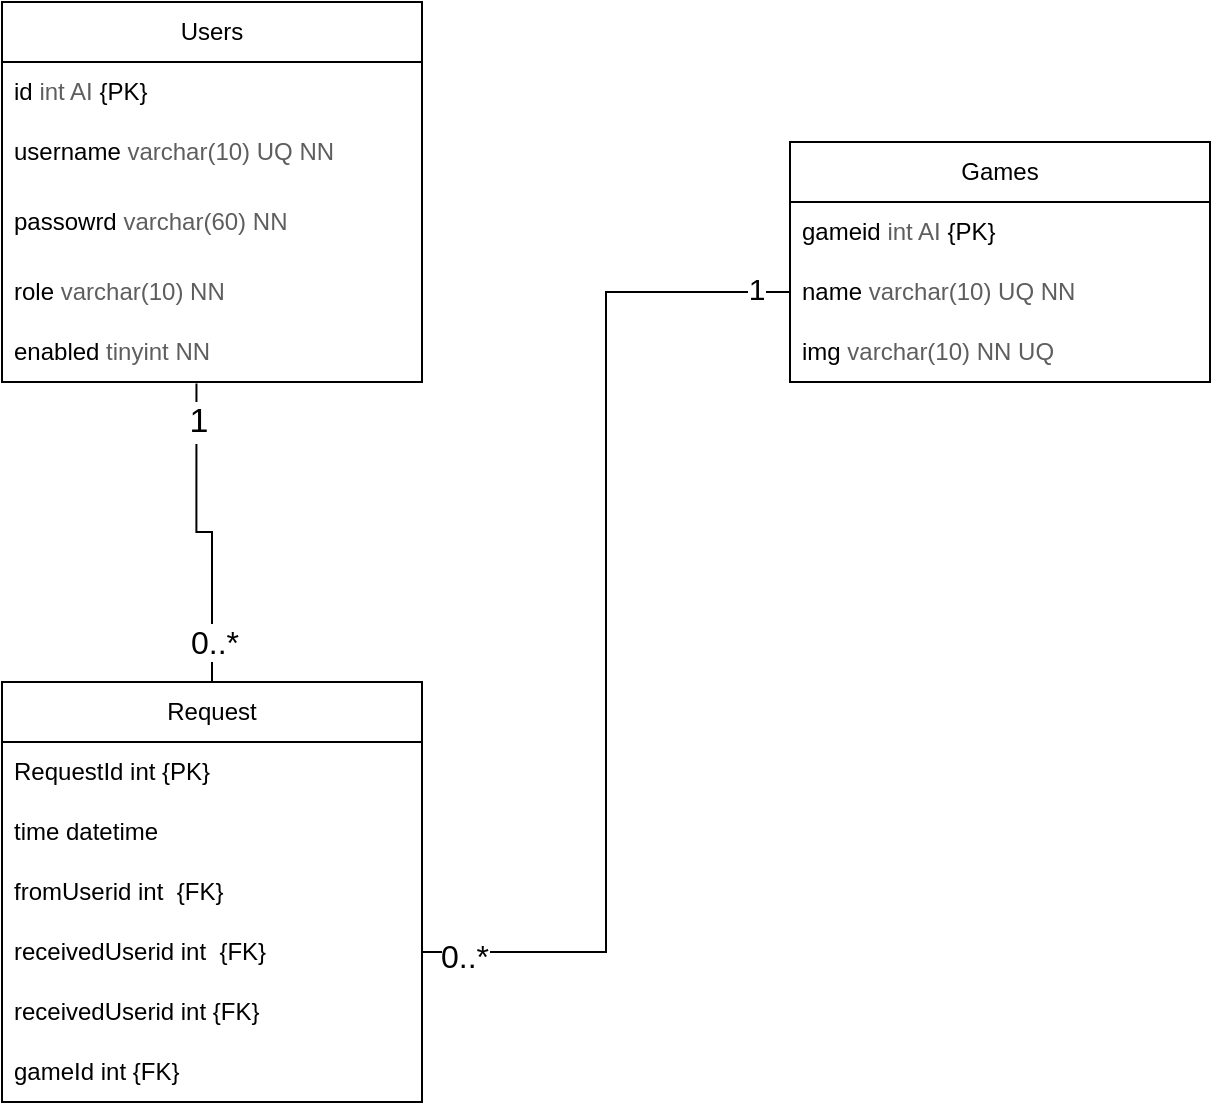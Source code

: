 <mxfile version="24.7.7">
  <diagram id="ow3veVYKouEEisT9Znf4" name="Page-1">
    <mxGraphModel dx="728" dy="1680" grid="1" gridSize="10" guides="1" tooltips="1" connect="1" arrows="1" fold="1" page="1" pageScale="1" pageWidth="827" pageHeight="1169" math="0" shadow="0">
      <root>
        <mxCell id="0" />
        <mxCell id="1" parent="0" />
        <mxCell id="h5wU4Jra_da25x6hK2oK-1" value="Users" style="swimlane;fontStyle=0;childLayout=stackLayout;horizontal=1;startSize=30;horizontalStack=0;resizeParent=1;resizeParentMax=0;resizeLast=0;collapsible=1;marginBottom=0;whiteSpace=wrap;html=1;" parent="1" vertex="1">
          <mxGeometry x="20" y="-30" width="210" height="190" as="geometry" />
        </mxCell>
        <mxCell id="h5wU4Jra_da25x6hK2oK-2" value="id&amp;nbsp;&lt;span style=&quot;color: rgb(94, 94, 94); -webkit-text-stroke-color: rgb(94, 94, 94); background-color: initial;&quot;&gt;int AI &lt;/span&gt;&lt;span style=&quot;background-color: initial;&quot;&gt;{PK}&lt;/span&gt;" style="text;strokeColor=none;fillColor=none;align=left;verticalAlign=middle;spacingLeft=4;spacingRight=4;overflow=hidden;points=[[0,0.5],[1,0.5]];portConstraint=eastwest;rotatable=0;whiteSpace=wrap;html=1;" parent="h5wU4Jra_da25x6hK2oK-1" vertex="1">
          <mxGeometry y="30" width="210" height="30" as="geometry" />
        </mxCell>
        <mxCell id="h5wU4Jra_da25x6hK2oK-3" value="username&amp;nbsp;&lt;span style=&quot;color: rgb(94, 94, 94); -webkit-text-stroke-color: rgb(94, 94, 94); background-color: initial;&quot;&gt;varchar(10) UQ NN&lt;/span&gt;" style="text;strokeColor=none;fillColor=none;align=left;verticalAlign=middle;spacingLeft=4;spacingRight=4;overflow=hidden;points=[[0,0.5],[1,0.5]];portConstraint=eastwest;rotatable=0;whiteSpace=wrap;html=1;" parent="h5wU4Jra_da25x6hK2oK-1" vertex="1">
          <mxGeometry y="60" width="210" height="30" as="geometry" />
        </mxCell>
        <mxCell id="h5wU4Jra_da25x6hK2oK-4" value="passowrd&amp;nbsp;&lt;span style=&quot;color: rgb(94, 94, 94); -webkit-text-stroke-color: rgb(94, 94, 94); background-color: initial;&quot;&gt;varchar(60)&lt;/span&gt;&lt;span style=&quot;color: rgb(94, 94, 94); -webkit-text-stroke-color: rgb(94, 94, 94);&quot;&gt;&amp;nbsp;NN&lt;/span&gt;" style="text;strokeColor=none;fillColor=none;align=left;verticalAlign=middle;spacingLeft=4;spacingRight=4;overflow=hidden;points=[[0,0.5],[1,0.5]];portConstraint=eastwest;rotatable=0;whiteSpace=wrap;html=1;" parent="h5wU4Jra_da25x6hK2oK-1" vertex="1">
          <mxGeometry y="90" width="210" height="40" as="geometry" />
        </mxCell>
        <mxCell id="h5wU4Jra_da25x6hK2oK-5" value="role&amp;nbsp;&lt;span style=&quot;color: rgb(94, 94, 94); -webkit-text-stroke-color: rgb(94, 94, 94); background-color: initial;&quot;&gt;varchar(10)&lt;/span&gt;&lt;span style=&quot;color: rgb(94, 94, 94); -webkit-text-stroke-color: rgb(94, 94, 94);&quot;&gt;&amp;nbsp;NN&lt;/span&gt;" style="text;strokeColor=none;fillColor=none;align=left;verticalAlign=middle;spacingLeft=4;spacingRight=4;overflow=hidden;points=[[0,0.5],[1,0.5]];portConstraint=eastwest;rotatable=0;whiteSpace=wrap;html=1;" parent="h5wU4Jra_da25x6hK2oK-1" vertex="1">
          <mxGeometry y="130" width="210" height="30" as="geometry" />
        </mxCell>
        <mxCell id="h5wU4Jra_da25x6hK2oK-6" value="enabled&amp;nbsp;&lt;span style=&quot;color: rgb(94, 94, 94); -webkit-text-stroke-color: rgb(94, 94, 94); background-color: initial;&quot;&gt;tinyint&lt;/span&gt;&lt;span style=&quot;color: rgb(94, 94, 94); -webkit-text-stroke-color: rgb(94, 94, 94);&quot;&gt;&amp;nbsp;NN&lt;/span&gt;" style="text;strokeColor=none;fillColor=none;align=left;verticalAlign=middle;spacingLeft=4;spacingRight=4;overflow=hidden;points=[[0,0.5],[1,0.5]];portConstraint=eastwest;rotatable=0;whiteSpace=wrap;html=1;" parent="h5wU4Jra_da25x6hK2oK-1" vertex="1">
          <mxGeometry y="160" width="210" height="30" as="geometry" />
        </mxCell>
        <mxCell id="0jXAyPtahvuR_Fjw-Tvn-1" value="Games" style="swimlane;fontStyle=0;childLayout=stackLayout;horizontal=1;startSize=30;horizontalStack=0;resizeParent=1;resizeParentMax=0;resizeLast=0;collapsible=1;marginBottom=0;whiteSpace=wrap;html=1;" vertex="1" parent="1">
          <mxGeometry x="414" y="40" width="210" height="120" as="geometry" />
        </mxCell>
        <mxCell id="0jXAyPtahvuR_Fjw-Tvn-2" value="&lt;span style=&quot;-webkit-text-stroke-color: rgb(94, 94, 94); background-color: initial;&quot;&gt;gameid&amp;nbsp;&lt;/span&gt;&lt;span style=&quot;color: rgb(94, 94, 94); -webkit-text-stroke-color: rgb(94, 94, 94); background-color: initial;&quot;&gt;int AI &lt;/span&gt;&lt;span style=&quot;background-color: initial;&quot;&gt;{PK}&lt;/span&gt;" style="text;strokeColor=none;fillColor=none;align=left;verticalAlign=middle;spacingLeft=4;spacingRight=4;overflow=hidden;points=[[0,0.5],[1,0.5]];portConstraint=eastwest;rotatable=0;whiteSpace=wrap;html=1;" vertex="1" parent="0jXAyPtahvuR_Fjw-Tvn-1">
          <mxGeometry y="30" width="210" height="30" as="geometry" />
        </mxCell>
        <mxCell id="0jXAyPtahvuR_Fjw-Tvn-3" value="name&amp;nbsp;&lt;span style=&quot;color: rgb(94, 94, 94); -webkit-text-stroke-color: rgb(94, 94, 94); background-color: initial;&quot;&gt;varchar(10) UQ NN&lt;/span&gt;" style="text;strokeColor=none;fillColor=none;align=left;verticalAlign=middle;spacingLeft=4;spacingRight=4;overflow=hidden;points=[[0,0.5],[1,0.5]];portConstraint=eastwest;rotatable=0;whiteSpace=wrap;html=1;" vertex="1" parent="0jXAyPtahvuR_Fjw-Tvn-1">
          <mxGeometry y="60" width="210" height="30" as="geometry" />
        </mxCell>
        <mxCell id="0jXAyPtahvuR_Fjw-Tvn-6" value="img&amp;nbsp;&lt;span style=&quot;color: rgb(94, 94, 94); -webkit-text-stroke-color: rgb(94, 94, 94);&quot;&gt;varchar(10)&amp;nbsp;&lt;/span&gt;&lt;span style=&quot;color: rgb(94, 94, 94); -webkit-text-stroke-color: rgb(94, 94, 94);&quot;&gt;NN&amp;nbsp;&lt;/span&gt;&lt;span style=&quot;color: rgb(94, 94, 94); -webkit-text-stroke-color: rgb(94, 94, 94);&quot;&gt;UQ&lt;/span&gt;" style="text;strokeColor=none;fillColor=none;align=left;verticalAlign=middle;spacingLeft=4;spacingRight=4;overflow=hidden;points=[[0,0.5],[1,0.5]];portConstraint=eastwest;rotatable=0;whiteSpace=wrap;html=1;" vertex="1" parent="0jXAyPtahvuR_Fjw-Tvn-1">
          <mxGeometry y="90" width="210" height="30" as="geometry" />
        </mxCell>
        <mxCell id="0jXAyPtahvuR_Fjw-Tvn-7" value="Request" style="swimlane;fontStyle=0;childLayout=stackLayout;horizontal=1;startSize=30;horizontalStack=0;resizeParent=1;resizeParentMax=0;resizeLast=0;collapsible=1;marginBottom=0;whiteSpace=wrap;html=1;" vertex="1" parent="1">
          <mxGeometry x="20" y="310" width="210" height="210" as="geometry" />
        </mxCell>
        <mxCell id="0jXAyPtahvuR_Fjw-Tvn-8" value="RequestId int {PK}" style="text;strokeColor=none;fillColor=none;align=left;verticalAlign=middle;spacingLeft=4;spacingRight=4;overflow=hidden;points=[[0,0.5],[1,0.5]];portConstraint=eastwest;rotatable=0;whiteSpace=wrap;html=1;" vertex="1" parent="0jXAyPtahvuR_Fjw-Tvn-7">
          <mxGeometry y="30" width="210" height="30" as="geometry" />
        </mxCell>
        <mxCell id="0jXAyPtahvuR_Fjw-Tvn-9" value="time datetime" style="text;strokeColor=none;fillColor=none;align=left;verticalAlign=middle;spacingLeft=4;spacingRight=4;overflow=hidden;points=[[0,0.5],[1,0.5]];portConstraint=eastwest;rotatable=0;whiteSpace=wrap;html=1;" vertex="1" parent="0jXAyPtahvuR_Fjw-Tvn-7">
          <mxGeometry y="60" width="210" height="30" as="geometry" />
        </mxCell>
        <mxCell id="0jXAyPtahvuR_Fjw-Tvn-13" value="fromUserid int&amp;nbsp; {FK}" style="text;strokeColor=none;fillColor=none;align=left;verticalAlign=middle;spacingLeft=4;spacingRight=4;overflow=hidden;points=[[0,0.5],[1,0.5]];portConstraint=eastwest;rotatable=0;whiteSpace=wrap;html=1;" vertex="1" parent="0jXAyPtahvuR_Fjw-Tvn-7">
          <mxGeometry y="90" width="210" height="30" as="geometry" />
        </mxCell>
        <mxCell id="0jXAyPtahvuR_Fjw-Tvn-11" value="receivedUserid int&amp;nbsp; {FK}" style="text;strokeColor=none;fillColor=none;align=left;verticalAlign=middle;spacingLeft=4;spacingRight=4;overflow=hidden;points=[[0,0.5],[1,0.5]];portConstraint=eastwest;rotatable=0;whiteSpace=wrap;html=1;" vertex="1" parent="0jXAyPtahvuR_Fjw-Tvn-7">
          <mxGeometry y="120" width="210" height="30" as="geometry" />
        </mxCell>
        <mxCell id="0jXAyPtahvuR_Fjw-Tvn-15" value="receivedUserid int {FK}" style="text;strokeColor=none;fillColor=none;align=left;verticalAlign=middle;spacingLeft=4;spacingRight=4;overflow=hidden;points=[[0,0.5],[1,0.5]];portConstraint=eastwest;rotatable=0;whiteSpace=wrap;html=1;" vertex="1" parent="0jXAyPtahvuR_Fjw-Tvn-7">
          <mxGeometry y="150" width="210" height="30" as="geometry" />
        </mxCell>
        <mxCell id="0jXAyPtahvuR_Fjw-Tvn-16" value="gameId int {FK}" style="text;strokeColor=none;fillColor=none;align=left;verticalAlign=middle;spacingLeft=4;spacingRight=4;overflow=hidden;points=[[0,0.5],[1,0.5]];portConstraint=eastwest;rotatable=0;whiteSpace=wrap;html=1;" vertex="1" parent="0jXAyPtahvuR_Fjw-Tvn-7">
          <mxGeometry y="180" width="210" height="30" as="geometry" />
        </mxCell>
        <mxCell id="0jXAyPtahvuR_Fjw-Tvn-20" style="rounded=0;orthogonalLoop=1;jettySize=auto;html=1;entryX=0.43;entryY=1.113;entryDx=0;entryDy=0;entryPerimeter=0;strokeColor=none;endArrow=none;endFill=0;" edge="1" parent="1" source="0jXAyPtahvuR_Fjw-Tvn-7" target="h5wU4Jra_da25x6hK2oK-6">
          <mxGeometry relative="1" as="geometry" />
        </mxCell>
        <mxCell id="0jXAyPtahvuR_Fjw-Tvn-21" style="rounded=0;orthogonalLoop=1;jettySize=auto;html=1;exitX=0.5;exitY=0;exitDx=0;exitDy=0;entryX=0.463;entryY=1.027;entryDx=0;entryDy=0;entryPerimeter=0;edgeStyle=orthogonalEdgeStyle;endArrow=none;endFill=0;" edge="1" parent="1" source="0jXAyPtahvuR_Fjw-Tvn-7" target="h5wU4Jra_da25x6hK2oK-6">
          <mxGeometry relative="1" as="geometry" />
        </mxCell>
        <mxCell id="0jXAyPtahvuR_Fjw-Tvn-22" value="1" style="edgeLabel;html=1;align=center;verticalAlign=middle;resizable=0;points=[];spacing=5;fontSize=17;" vertex="1" connectable="0" parent="0jXAyPtahvuR_Fjw-Tvn-21">
          <mxGeometry x="0.833" y="-1" relative="1" as="geometry">
            <mxPoint y="6" as="offset" />
          </mxGeometry>
        </mxCell>
        <mxCell id="0jXAyPtahvuR_Fjw-Tvn-23" value="0..*" style="edgeLabel;html=1;align=center;verticalAlign=middle;resizable=0;points=[];fontSize=16;" vertex="1" connectable="0" parent="0jXAyPtahvuR_Fjw-Tvn-21">
          <mxGeometry x="-0.868" y="-1" relative="1" as="geometry">
            <mxPoint y="-10" as="offset" />
          </mxGeometry>
        </mxCell>
        <mxCell id="0jXAyPtahvuR_Fjw-Tvn-24" style="edgeStyle=orthogonalEdgeStyle;rounded=0;orthogonalLoop=1;jettySize=auto;html=1;exitX=0;exitY=0.5;exitDx=0;exitDy=0;entryX=1;entryY=0.5;entryDx=0;entryDy=0;strokeWidth=1;endArrow=none;endFill=0;" edge="1" parent="1" source="0jXAyPtahvuR_Fjw-Tvn-3" target="0jXAyPtahvuR_Fjw-Tvn-11">
          <mxGeometry relative="1" as="geometry" />
        </mxCell>
        <mxCell id="0jXAyPtahvuR_Fjw-Tvn-25" value="1" style="edgeLabel;html=1;align=center;verticalAlign=middle;resizable=0;points=[];fontSize=15;" vertex="1" connectable="0" parent="0jXAyPtahvuR_Fjw-Tvn-24">
          <mxGeometry x="-0.933" y="-2" relative="1" as="geometry">
            <mxPoint as="offset" />
          </mxGeometry>
        </mxCell>
        <mxCell id="0jXAyPtahvuR_Fjw-Tvn-26" value="0..*" style="edgeLabel;html=1;align=center;verticalAlign=middle;resizable=0;points=[];fontSize=16;" vertex="1" connectable="0" parent="0jXAyPtahvuR_Fjw-Tvn-24">
          <mxGeometry x="0.919" y="2" relative="1" as="geometry">
            <mxPoint as="offset" />
          </mxGeometry>
        </mxCell>
      </root>
    </mxGraphModel>
  </diagram>
</mxfile>
